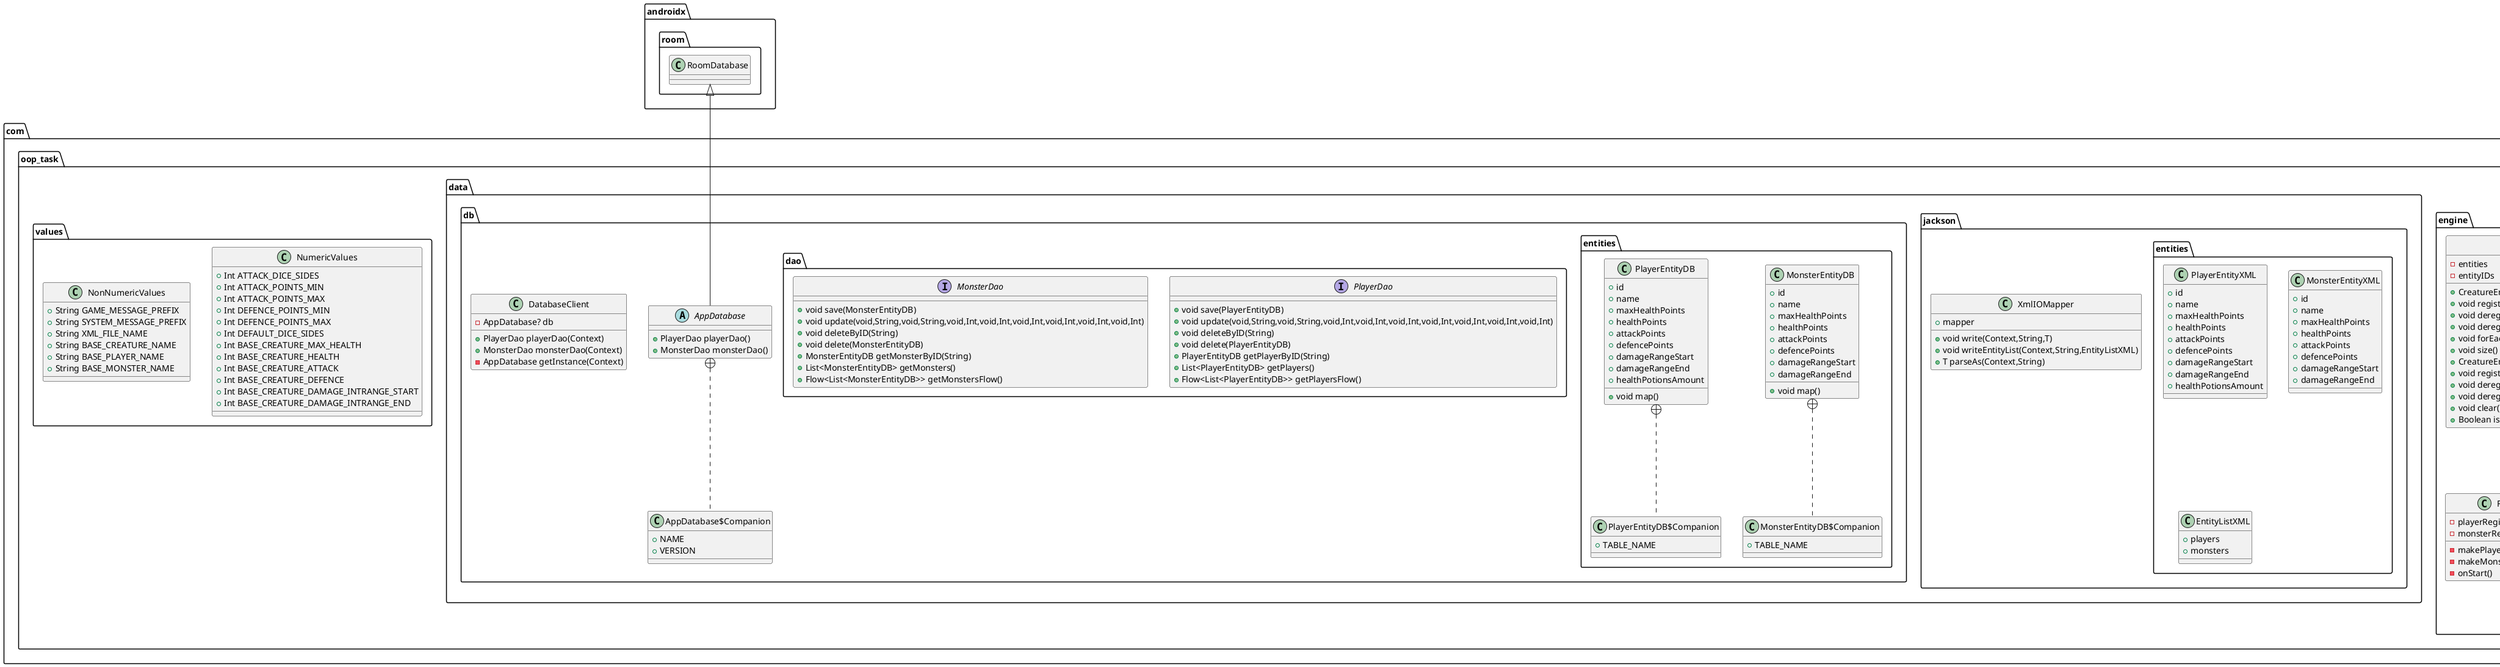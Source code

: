 @startuml
class com.oop_task.engine.EntityRegistry {
-  entities
-  entityIDs
+ CreatureEntity getByID(String)
+ void register(CreatureEntity)
+ void deregister(CreatureEntity)
+ void deregisterByID(String)
+ void forEach((CreatureEntity) -> Unit)
+ void size()
+ CreatureEntity? random()
+ void registerAllOf(List<CreatureEntity>)
+ void deregisterAllOf(List<CreatureEntity>)
+ void deregisterDead()
+ void clear()
+ Boolean isEmpty()
}
class com.oop_task.data.jackson.entities.PlayerEntityXML {
+ id
+ name
+ maxHealthPoints
+ healthPoints
+ attackPoints
+ defencePoints
+ damageRangeStart
+ damageRangeEnd
+ healthPotionsAmount
}
class com.oop_task.data.db.AppDatabase$Companion {
+  NAME
+  VERSION
}
abstract class com.oop_task.data.db.AppDatabase {
+ PlayerDao playerDao()
+ MonsterDao monsterDao()
}
class com.oop_task.engine.Dice {
- sides
+ roll()
}
class com.oop_task.data.jackson.XmlIOMapper {
+  mapper
+ void write(Context,String,T)
+ void writeEntityList(Context,String,EntityListXML)
+ T parseAs(Context,String)
}
class com.oop_task.engine.Fight {
- playerRegistry
- monsterRegistry
- makePlayerMoves()
- makeMonsterMoves()
- onStart()
}
class com.oop_task.data.db.entities.MonsterEntityDB {
+ id
+ name
+ maxHealthPoints
+ healthPoints
+ attackPoints
+ defencePoints
+ damageRangeStart
+ damageRangeEnd
+ void map()
}
class com.oop_task.data.db.entities.MonsterEntityDB$Companion {
+  TABLE_NAME
}
class com.oop_task.engine.entities.CreatureEntity {
+ id
+ name
+ maxHealthPoints
+ healthPoints
+ attackPoints
+ defencePoints
+ DamageRange
+ receiveDamage()
+ attack(CreatureEntity)
# onDeath()
}
class com.oop_task.data.jackson.entities.MonsterEntityXML {
+ id
+ name
+ maxHealthPoints
+ healthPoints
+ attackPoints
+ defencePoints
+ damageRangeStart
+ damageRangeEnd
}
class com.oop_task.engine.entities.PlayerEntity {
+ healthPotionsAmount
+ heal()
+ canHeal()
}
com.oop_task.engine.entities.PlayerEntity --|> com.oop_task.engine.entities.CreatureEntity
com.oop_task.engine.entities.MonsterEntity --|> com.oop_task.engine.entities.CreatureEntity
class com.oop_task.engine.entities.PlayerEntity$Companion {
+  HEALTH_POTION_MULTIPLIER
}
com.oop_task.engine.entities.PlayerEntity +.. com.oop_task.engine.entities.PlayerEntity$Companion
class com.oop_task.data.db.DatabaseClient {
- AppDatabase? db
+ PlayerDao playerDao(Context)
+ MonsterDao monsterDao(Context)
- AppDatabase getInstance(Context)
}
class com.oop_task.data.db.entities.PlayerEntityDB$Companion {
+  TABLE_NAME
}
class com.oop_task.data.db.entities.PlayerEntityDB {
+ id
+ name
+ maxHealthPoints
+ healthPoints
+ attackPoints
+ defencePoints
+ damageRangeStart
+ damageRangeEnd
+ healthPotionsAmount
+ void map()
}
class com.oop_task.engine.entities.MonsterEntity {
}
class com.oop_task.data.jackson.entities.EntityListXML {
+ players
+ monsters
}
class com.oop_task.engine.IOEngine {
-  _messages
+  messages
- void registerMessage(String)
+ void clearMessages()
+ void registerSystemMessage(String)
+ void registerGameMessage(String)
}
class com.oop_task.values.NumericValues {
+ Int ATTACK_DICE_SIDES
+ Int ATTACK_POINTS_MIN
+ Int ATTACK_POINTS_MAX
+ Int DEFENCE_POINTS_MIN
+ Int DEFENCE_POINTS_MAX
+ Int DEFAULT_DICE_SIDES
+ Int BASE_CREATURE_MAX_HEALTH
+ Int BASE_CREATURE_HEALTH
+ Int BASE_CREATURE_ATTACK
+ Int BASE_CREATURE_DEFENCE
+ Int BASE_CREATURE_DAMAGE_INTRANGE_START
+ Int BASE_CREATURE_DAMAGE_INTRANGE_END
}
interface com.oop_task.data.db.dao.PlayerDao {
+ void save(PlayerEntityDB)
+ void update(void,String,void,String,void,Int,void,Int,void,Int,void,Int,void,Int,void,Int,void,Int)
+ void deleteByID(String)
+ void delete(PlayerEntityDB)
+ PlayerEntityDB getPlayerByID(String)
+ List<PlayerEntityDB> getPlayers()
+ Flow<List<PlayerEntityDB>> getPlayersFlow()
}
class com.oop_task.values.NonNumericValues {
+ String GAME_MESSAGE_PREFIX
+ String SYSTEM_MESSAGE_PREFIX
+ String XML_FILE_NAME
+ String BASE_CREATURE_NAME
+ String BASE_PLAYER_NAME
+ String BASE_MONSTER_NAME
}
interface com.oop_task.data.db.dao.MonsterDao {
+ void save(MonsterEntityDB)
+ void update(void,String,void,String,void,Int,void,Int,void,Int,void,Int,void,Int,void,Int)
+ void deleteByID(String)
+ void delete(MonsterEntityDB)
+ MonsterEntityDB getMonsterByID(String)
+ List<MonsterEntityDB> getMonsters()
+ Flow<List<MonsterEntityDB>> getMonstersFlow()
}


com.oop_task.data.db.AppDatabase +.. com.oop_task.data.db.AppDatabase$Companion
androidx.room.RoomDatabase <|-- com.oop_task.data.db.AppDatabase
com.oop_task.data.db.entities.PlayerEntityDB +.. com.oop_task.data.db.entities.PlayerEntityDB$Companion
com.oop_task.data.db.entities.MonsterEntityDB +.. com.oop_task.data.db.entities.MonsterEntityDB$Companion
@enduml